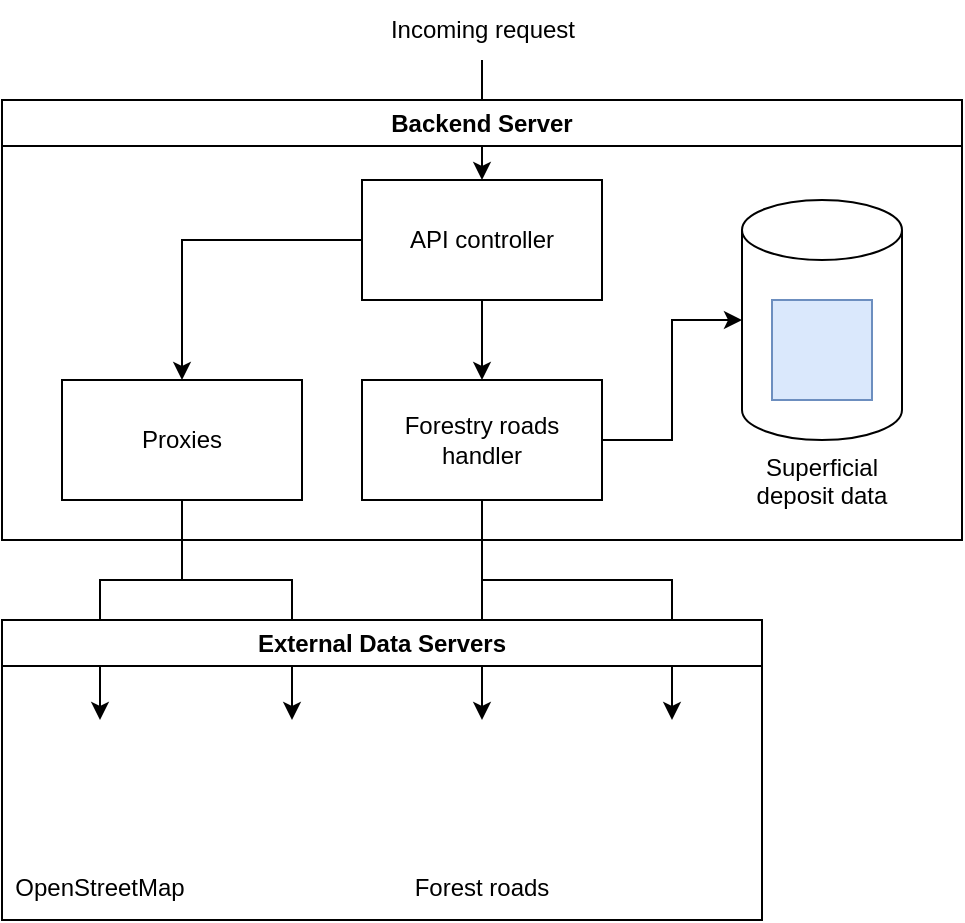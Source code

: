 <mxfile version="27.0.5">
  <diagram name="Page-1" id="SHMnl6VVcyAIZ3IU5v0R">
    <mxGraphModel dx="1031" dy="640" grid="1" gridSize="10" guides="1" tooltips="1" connect="1" arrows="1" fold="1" page="1" pageScale="1" pageWidth="827" pageHeight="1169" math="0" shadow="0">
      <root>
        <mxCell id="0" />
        <mxCell id="1" parent="0" />
        <mxCell id="4u_3CeKtt6nWUfpSY1GB-21" style="edgeStyle=orthogonalEdgeStyle;rounded=0;orthogonalLoop=1;jettySize=auto;html=1;" edge="1" parent="1" source="4u_3CeKtt6nWUfpSY1GB-20" target="4u_3CeKtt6nWUfpSY1GB-7">
          <mxGeometry relative="1" as="geometry" />
        </mxCell>
        <mxCell id="4u_3CeKtt6nWUfpSY1GB-11" style="edgeStyle=orthogonalEdgeStyle;rounded=0;orthogonalLoop=1;jettySize=auto;html=1;exitX=0.5;exitY=1;exitDx=0;exitDy=0;" edge="1" parent="1" source="4u_3CeKtt6nWUfpSY1GB-8" target="4u_3CeKtt6nWUfpSY1GB-3">
          <mxGeometry relative="1" as="geometry">
            <Array as="points">
              <mxPoint x="400" y="330" />
              <mxPoint x="495" y="330" />
            </Array>
          </mxGeometry>
        </mxCell>
        <mxCell id="4u_3CeKtt6nWUfpSY1GB-12" style="edgeStyle=orthogonalEdgeStyle;rounded=0;orthogonalLoop=1;jettySize=auto;html=1;" edge="1" parent="1" source="4u_3CeKtt6nWUfpSY1GB-8" target="4u_3CeKtt6nWUfpSY1GB-5">
          <mxGeometry relative="1" as="geometry" />
        </mxCell>
        <mxCell id="4u_3CeKtt6nWUfpSY1GB-18" style="edgeStyle=orthogonalEdgeStyle;rounded=0;orthogonalLoop=1;jettySize=auto;html=1;" edge="1" parent="1" source="4u_3CeKtt6nWUfpSY1GB-13" target="4u_3CeKtt6nWUfpSY1GB-6">
          <mxGeometry relative="1" as="geometry">
            <Array as="points">
              <mxPoint x="250" y="330" />
              <mxPoint x="209" y="330" />
            </Array>
          </mxGeometry>
        </mxCell>
        <mxCell id="4u_3CeKtt6nWUfpSY1GB-19" style="edgeStyle=orthogonalEdgeStyle;rounded=0;orthogonalLoop=1;jettySize=auto;html=1;" edge="1" parent="1" source="4u_3CeKtt6nWUfpSY1GB-13" target="4u_3CeKtt6nWUfpSY1GB-4">
          <mxGeometry relative="1" as="geometry">
            <Array as="points">
              <mxPoint x="250" y="330" />
              <mxPoint x="305" y="330" />
            </Array>
          </mxGeometry>
        </mxCell>
        <mxCell id="4u_3CeKtt6nWUfpSY1GB-1" value="Backend Server" style="swimlane;whiteSpace=wrap;html=1;collapsible=0;" vertex="1" parent="1">
          <mxGeometry x="160" y="90" width="480" height="220" as="geometry" />
        </mxCell>
        <mxCell id="4u_3CeKtt6nWUfpSY1GB-9" style="edgeStyle=orthogonalEdgeStyle;rounded=0;orthogonalLoop=1;jettySize=auto;html=1;" edge="1" parent="4u_3CeKtt6nWUfpSY1GB-1" source="4u_3CeKtt6nWUfpSY1GB-7" target="4u_3CeKtt6nWUfpSY1GB-8">
          <mxGeometry relative="1" as="geometry" />
        </mxCell>
        <mxCell id="4u_3CeKtt6nWUfpSY1GB-14" style="edgeStyle=orthogonalEdgeStyle;rounded=0;orthogonalLoop=1;jettySize=auto;html=1;" edge="1" parent="4u_3CeKtt6nWUfpSY1GB-1" source="4u_3CeKtt6nWUfpSY1GB-7" target="4u_3CeKtt6nWUfpSY1GB-13">
          <mxGeometry relative="1" as="geometry" />
        </mxCell>
        <mxCell id="4u_3CeKtt6nWUfpSY1GB-7" value="API controller" style="rounded=0;whiteSpace=wrap;html=1;" vertex="1" parent="4u_3CeKtt6nWUfpSY1GB-1">
          <mxGeometry x="180" y="40" width="120" height="60" as="geometry" />
        </mxCell>
        <mxCell id="4u_3CeKtt6nWUfpSY1GB-17" style="edgeStyle=orthogonalEdgeStyle;rounded=0;orthogonalLoop=1;jettySize=auto;html=1;" edge="1" parent="4u_3CeKtt6nWUfpSY1GB-1" source="4u_3CeKtt6nWUfpSY1GB-8" target="4u_3CeKtt6nWUfpSY1GB-15">
          <mxGeometry relative="1" as="geometry" />
        </mxCell>
        <mxCell id="4u_3CeKtt6nWUfpSY1GB-8" value="Forestry roads handler" style="rounded=0;whiteSpace=wrap;html=1;" vertex="1" parent="4u_3CeKtt6nWUfpSY1GB-1">
          <mxGeometry x="180" y="140" width="120" height="60" as="geometry" />
        </mxCell>
        <mxCell id="4u_3CeKtt6nWUfpSY1GB-13" value="Proxies" style="rounded=0;whiteSpace=wrap;html=1;" vertex="1" parent="4u_3CeKtt6nWUfpSY1GB-1">
          <mxGeometry x="30" y="140" width="120" height="60" as="geometry" />
        </mxCell>
        <mxCell id="4u_3CeKtt6nWUfpSY1GB-15" value="Superficial deposit data" style="shape=cylinder3;whiteSpace=wrap;html=1;boundedLbl=1;backgroundOutline=1;size=15;container=1;collapsible=0;labelPosition=center;verticalLabelPosition=bottom;align=center;verticalAlign=top;" vertex="1" parent="4u_3CeKtt6nWUfpSY1GB-1">
          <mxGeometry x="370" y="50" width="80" height="120" as="geometry" />
        </mxCell>
        <mxCell id="4u_3CeKtt6nWUfpSY1GB-16" value="" style="shape=mxgraph.networks2.icon;aspect=fixed;fillColor=#dae8fc;strokeColor=#6c8ebf;network2IconShadow=1;network2bgFillColor=none;network2Icon=mxgraph.networks2.globe;network2IconW=1;network2IconH=1;" vertex="1" parent="4u_3CeKtt6nWUfpSY1GB-15">
          <mxGeometry x="15" y="50" width="50" height="50" as="geometry" />
        </mxCell>
        <mxCell id="4u_3CeKtt6nWUfpSY1GB-2" value="External Data Servers" style="swimlane;whiteSpace=wrap;html=1;collapsible=0;" vertex="1" parent="1">
          <mxGeometry x="160" y="350" width="380" height="150" as="geometry" />
        </mxCell>
        <mxCell id="4u_3CeKtt6nWUfpSY1GB-6" value="OpenStreetMap" style="shape=image;verticalLabelPosition=bottom;labelBackgroundColor=default;verticalAlign=top;aspect=fixed;imageAspect=0;image=https://www.svgrepo.com/show/342087/openstreetmap.svg;shadow=0;imageBorder=none; editableCssRules=.*;comic=0;imageBackground=none;" vertex="1" parent="4u_3CeKtt6nWUfpSY1GB-2">
          <mxGeometry x="14" y="50" width="70" height="70" as="geometry" />
        </mxCell>
        <mxCell id="4u_3CeKtt6nWUfpSY1GB-4" value="" style="shape=image;verticalLabelPosition=bottom;labelBackgroundColor=default;verticalAlign=top;aspect=fixed;imageAspect=0;image=https://www.svgrepo.com/show/399319/wms.svg;" vertex="1" parent="4u_3CeKtt6nWUfpSY1GB-2">
          <mxGeometry x="110" y="50" width="70" height="70" as="geometry" />
        </mxCell>
        <mxCell id="4u_3CeKtt6nWUfpSY1GB-5" value="Forest roads" style="shape=image;verticalLabelPosition=bottom;labelBackgroundColor=default;verticalAlign=top;aspect=fixed;imageAspect=0;image=https://www.svgrepo.com/show/399315/wfs.svg;" vertex="1" parent="4u_3CeKtt6nWUfpSY1GB-2">
          <mxGeometry x="205" y="50" width="70" height="70" as="geometry" />
        </mxCell>
        <mxCell id="4u_3CeKtt6nWUfpSY1GB-3" value="" style="shape=image;verticalLabelPosition=bottom;labelBackgroundColor=default;verticalAlign=top;aspect=fixed;imageAspect=0;image=https://cdn-icons-png.flaticon.com/512/1554/1554121.png;" vertex="1" parent="4u_3CeKtt6nWUfpSY1GB-2">
          <mxGeometry x="300" y="50" width="70" height="70" as="geometry" />
        </mxCell>
        <mxCell id="4u_3CeKtt6nWUfpSY1GB-20" value="Incoming request" style="text;html=1;align=center;verticalAlign=middle;resizable=0;points=[];autosize=1;strokeColor=none;fillColor=none;" vertex="1" parent="1">
          <mxGeometry x="340" y="40" width="120" height="30" as="geometry" />
        </mxCell>
      </root>
    </mxGraphModel>
  </diagram>
</mxfile>
